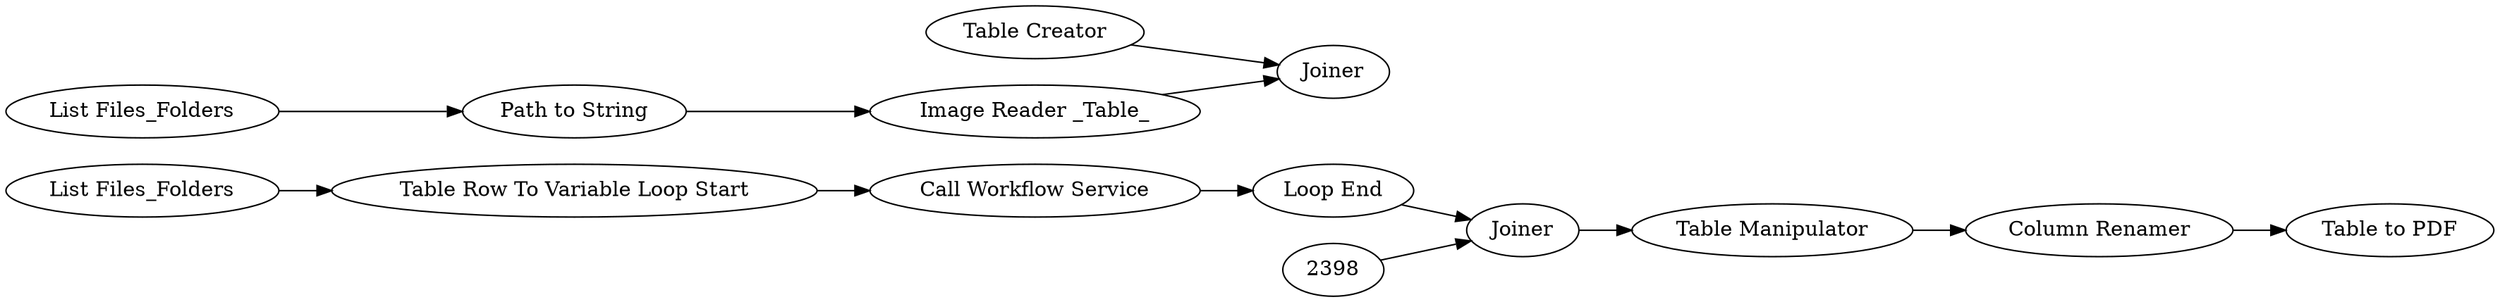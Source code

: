 digraph {
	2 [label="List Files_Folders"]
	3 [label="Table Row To Variable Loop Start"]
	4 [label="Call Workflow Service"]
	2390 [label=Joiner]
	2391 [label="Table Manipulator"]
	2392 [label="Table to PDF"]
	2393 [label="Image Reader _Table_"]
	2394 [label="List Files_Folders"]
	2395 [label="Path to String"]
	2396 [label="Table Creator"]
	2397 [label=Joiner]
	2401 [label="Loop End"]
	2402 [label="Column Renamer"]
	2393 -> 2397
	2394 -> 2395
	2395 -> 2393
	2396 -> 2397
	2 -> 3
	3 -> 4
	4 -> 2401
	2390 -> 2391
	2391 -> 2402
	2398 -> 2390
	2401 -> 2390
	2402 -> 2392
	rankdir=LR
}
